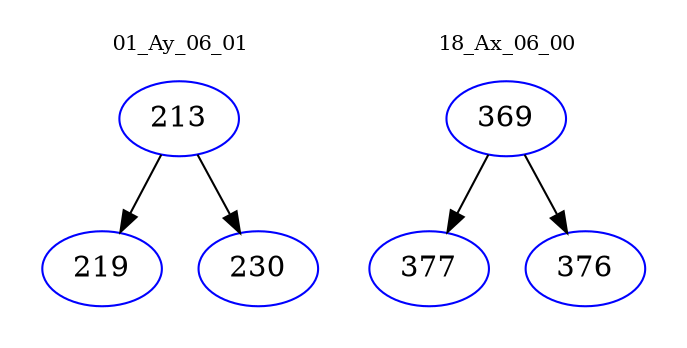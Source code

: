 digraph{
subgraph cluster_0 {
color = white
label = "01_Ay_06_01";
fontsize=10;
T0_213 [label="213", color="blue"]
T0_213 -> T0_219 [color="black"]
T0_219 [label="219", color="blue"]
T0_213 -> T0_230 [color="black"]
T0_230 [label="230", color="blue"]
}
subgraph cluster_1 {
color = white
label = "18_Ax_06_00";
fontsize=10;
T1_369 [label="369", color="blue"]
T1_369 -> T1_377 [color="black"]
T1_377 [label="377", color="blue"]
T1_369 -> T1_376 [color="black"]
T1_376 [label="376", color="blue"]
}
}
